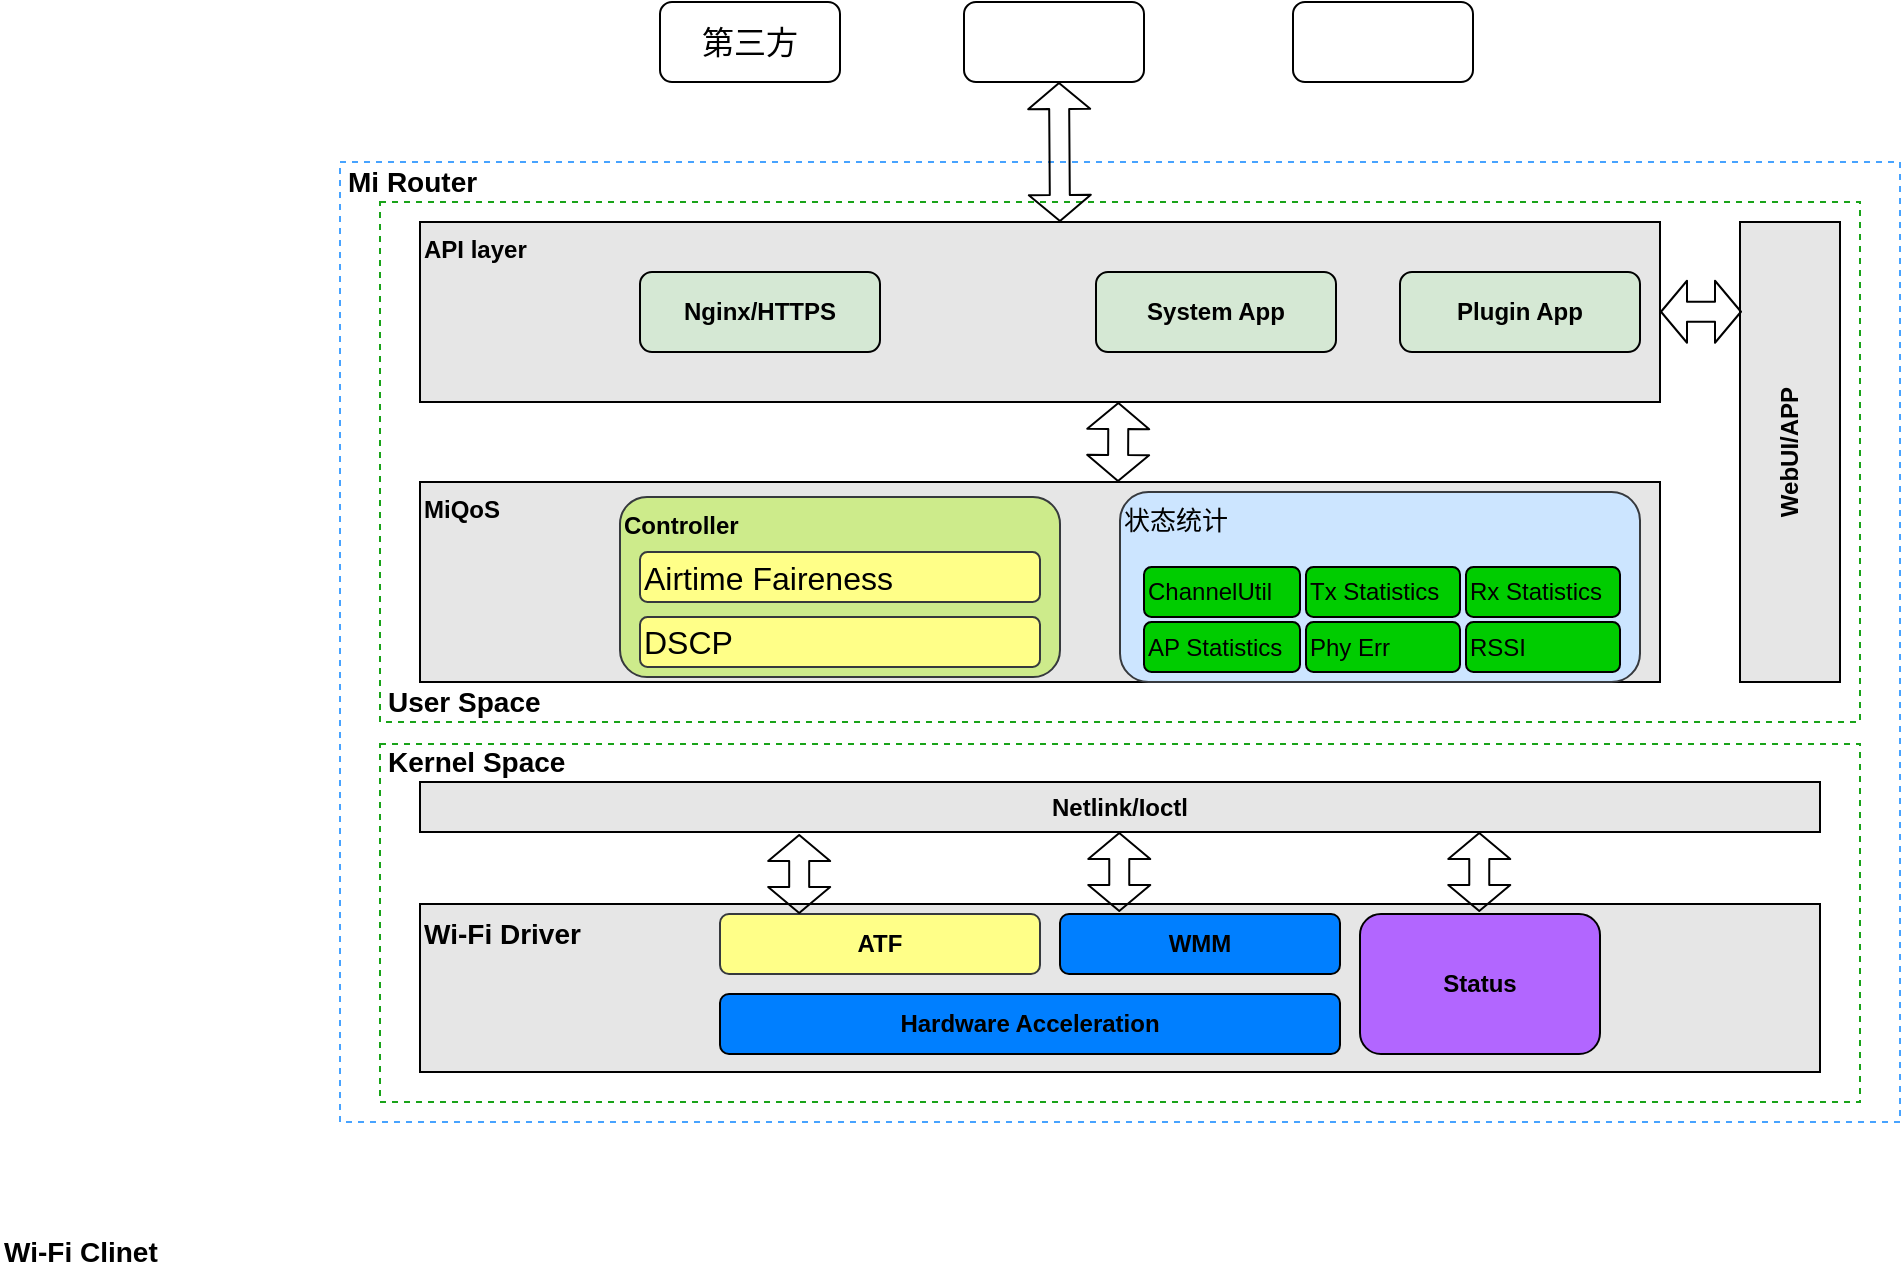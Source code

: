 <mxfile version="15.7.1" type="github" pages="2">
  <diagram name="ATF_WMM" id="c7558073-3199-34d8-9f00-42111426c3f3">
    <mxGraphModel dx="946" dy="550" grid="1" gridSize="10" guides="1" tooltips="1" connect="1" arrows="1" fold="1" page="1" pageScale="1" pageWidth="826" pageHeight="1169" background="none" math="0" shadow="0">
      <root>
        <mxCell id="0" />
        <mxCell id="1" parent="0" />
        <mxCell id="DEK25Kf2jzXjG4C_AE07-147" value="" style="rounded=0;whiteSpace=wrap;html=1;fillColor=#FFFFFF;opacity=90;strokeColor=#3399FF;dashed=1;strokeWidth=1;align=left;verticalAlign=top;" parent="1" vertex="1">
          <mxGeometry x="240" y="200" width="780" height="480" as="geometry" />
        </mxCell>
        <mxCell id="DEK25Kf2jzXjG4C_AE07-148" value="" style="rounded=0;whiteSpace=wrap;html=1;fillColor=#FFFFFF;opacity=90;strokeColor=#009900;dashed=1;strokeWidth=1;" parent="1" vertex="1">
          <mxGeometry x="260" y="220" width="740" height="260" as="geometry" />
        </mxCell>
        <mxCell id="DEK25Kf2jzXjG4C_AE07-149" value="API layer" style="rounded=0;whiteSpace=wrap;html=1;fillColor=#E6E6E6;align=left;verticalAlign=top;fontStyle=1" parent="1" vertex="1">
          <mxGeometry x="280" y="230" width="620" height="90" as="geometry" />
        </mxCell>
        <mxCell id="DEK25Kf2jzXjG4C_AE07-150" value="" style="rounded=0;whiteSpace=wrap;html=1;fillColor=#FFFFFF;opacity=90;strokeColor=#009900;dashed=1;strokeWidth=1;" parent="1" vertex="1">
          <mxGeometry x="260" y="491" width="740" height="179" as="geometry" />
        </mxCell>
        <mxCell id="DEK25Kf2jzXjG4C_AE07-151" value="" style="rounded=0;whiteSpace=wrap;html=1;fillColor=#E6E6E6;" parent="1" vertex="1">
          <mxGeometry x="280" y="571" width="700" height="84" as="geometry" />
        </mxCell>
        <mxCell id="DEK25Kf2jzXjG4C_AE07-152" value="&lt;b&gt;Netlink/Ioctl&lt;/b&gt;" style="rounded=0;whiteSpace=wrap;html=1;fillColor=#E6E6E6;" parent="1" vertex="1">
          <mxGeometry x="280" y="510" width="700" height="25" as="geometry" />
        </mxCell>
        <mxCell id="DEK25Kf2jzXjG4C_AE07-153" value="&lt;b style=&quot;font-size: 14px;&quot;&gt;Wi-Fi Driver&lt;/b&gt;" style="text;html=1;strokeColor=none;fillColor=none;align=left;verticalAlign=middle;whiteSpace=wrap;rounded=0;fontSize=14;" parent="1" vertex="1">
          <mxGeometry x="280" y="576" width="110" height="20" as="geometry" />
        </mxCell>
        <mxCell id="DEK25Kf2jzXjG4C_AE07-154" value="&lt;b&gt;ATF&lt;/b&gt;" style="rounded=1;whiteSpace=wrap;html=1;fillColor=#ffff88;strokeColor=#36393d;" parent="1" vertex="1">
          <mxGeometry x="430" y="576" width="160" height="30" as="geometry" />
        </mxCell>
        <mxCell id="DEK25Kf2jzXjG4C_AE07-155" value="&lt;b&gt;WMM&lt;/b&gt;" style="rounded=1;whiteSpace=wrap;html=1;fillColor=#007FFF;" parent="1" vertex="1">
          <mxGeometry x="600" y="576" width="140" height="30" as="geometry" />
        </mxCell>
        <mxCell id="DEK25Kf2jzXjG4C_AE07-156" value="&lt;b&gt;Status&lt;/b&gt;" style="rounded=1;whiteSpace=wrap;html=1;fillColor=#B266FF;" parent="1" vertex="1">
          <mxGeometry x="750" y="576" width="120" height="70" as="geometry" />
        </mxCell>
        <mxCell id="DEK25Kf2jzXjG4C_AE07-157" value="" style="endArrow=classic;startArrow=classic;html=1;shape=flexArrow;endSize=4;startSize=4;" parent="1" edge="1">
          <mxGeometry width="50" height="50" relative="1" as="geometry">
            <mxPoint x="469.59" y="576" as="sourcePoint" />
            <mxPoint x="469.59" y="536" as="targetPoint" />
          </mxGeometry>
        </mxCell>
        <mxCell id="DEK25Kf2jzXjG4C_AE07-158" value="" style="endArrow=classic;startArrow=classic;html=1;shape=flexArrow;endSize=4;startSize=4;" parent="1" edge="1">
          <mxGeometry width="50" height="50" relative="1" as="geometry">
            <mxPoint x="629.63" y="575" as="sourcePoint" />
            <mxPoint x="629.63" y="535" as="targetPoint" />
          </mxGeometry>
        </mxCell>
        <mxCell id="DEK25Kf2jzXjG4C_AE07-159" value="" style="endArrow=classic;startArrow=classic;html=1;shape=flexArrow;endSize=4;startSize=4;" parent="1" edge="1">
          <mxGeometry width="50" height="50" relative="1" as="geometry">
            <mxPoint x="809.63" y="575" as="sourcePoint" />
            <mxPoint x="809.63" y="535" as="targetPoint" />
          </mxGeometry>
        </mxCell>
        <mxCell id="DEK25Kf2jzXjG4C_AE07-162" value="&lt;b style=&quot;font-size: 14px;&quot;&gt;Kernel Space&lt;/b&gt;" style="text;html=1;strokeColor=none;fillColor=none;align=left;verticalAlign=middle;whiteSpace=wrap;rounded=0;fontSize=14;" parent="1" vertex="1">
          <mxGeometry x="262" y="490" width="100" height="20" as="geometry" />
        </mxCell>
        <mxCell id="DEK25Kf2jzXjG4C_AE07-163" value="&lt;b style=&quot;font-size: 14px;&quot;&gt;User Space&lt;/b&gt;" style="text;html=1;strokeColor=none;fillColor=none;align=left;verticalAlign=middle;whiteSpace=wrap;rounded=0;fontSize=14;" parent="1" vertex="1">
          <mxGeometry x="262" y="460" width="100" height="20" as="geometry" />
        </mxCell>
        <mxCell id="DEK25Kf2jzXjG4C_AE07-164" value="MiQoS" style="rounded=0;whiteSpace=wrap;html=1;fillColor=#E6E6E6;align=left;verticalAlign=top;fontStyle=1" parent="1" vertex="1">
          <mxGeometry x="280" y="360" width="620" height="100" as="geometry" />
        </mxCell>
        <mxCell id="DEK25Kf2jzXjG4C_AE07-165" value="&lt;b&gt;Controller&lt;br /&gt;&lt;/b&gt;" style="rounded=1;whiteSpace=wrap;html=1;fillColor=#cdeb8b;align=left;verticalAlign=top;strokeColor=#36393d;" parent="1" vertex="1">
          <mxGeometry x="380" y="367.5" width="220" height="90" as="geometry" />
        </mxCell>
        <mxCell id="DEK25Kf2jzXjG4C_AE07-169" value="&lt;b&gt;Hardware Acceleration&lt;/b&gt;" style="rounded=1;whiteSpace=wrap;html=1;fillColor=#007FFF;" parent="1" vertex="1">
          <mxGeometry x="430" y="616" width="310" height="30" as="geometry" />
        </mxCell>
        <mxCell id="DEK25Kf2jzXjG4C_AE07-171" value="&lt;span style=&quot;font-size: 13px&quot;&gt;状态统计&lt;br style=&quot;font-size: 13px&quot;&gt;&lt;/span&gt;" style="rounded=1;whiteSpace=wrap;html=1;fillColor=#cce5ff;align=left;verticalAlign=top;fontSize=13;strokeColor=#36393d;" parent="1" vertex="1">
          <mxGeometry x="630" y="365" width="260" height="95" as="geometry" />
        </mxCell>
        <mxCell id="DEK25Kf2jzXjG4C_AE07-172" value="&lt;font style=&quot;font-size: 12px;&quot;&gt;ChannelUtil&lt;/font&gt;" style="rounded=1;whiteSpace=wrap;html=1;strokeColor=#000000;strokeWidth=1;fillColor=#00CC00;fontSize=12;align=left;" parent="1" vertex="1">
          <mxGeometry x="642" y="402.5" width="78" height="25" as="geometry" />
        </mxCell>
        <mxCell id="DEK25Kf2jzXjG4C_AE07-173" value="&lt;font style=&quot;font-size: 12px;&quot;&gt;Tx Statistics&lt;/font&gt;" style="rounded=1;whiteSpace=wrap;html=1;strokeColor=#000000;strokeWidth=1;fillColor=#00CC00;fontSize=12;align=left;" parent="1" vertex="1">
          <mxGeometry x="723" y="402.5" width="77" height="25" as="geometry" />
        </mxCell>
        <mxCell id="DEK25Kf2jzXjG4C_AE07-174" value="&lt;font style=&quot;font-size: 12px;&quot;&gt;Rx Statistics&lt;/font&gt;" style="rounded=1;whiteSpace=wrap;html=1;strokeColor=#000000;strokeWidth=1;fillColor=#00CC00;fontSize=12;align=left;" parent="1" vertex="1">
          <mxGeometry x="803" y="402.5" width="77" height="25" as="geometry" />
        </mxCell>
        <mxCell id="DEK25Kf2jzXjG4C_AE07-175" value="&lt;font style=&quot;font-size: 12px;&quot;&gt;RSSI&lt;/font&gt;" style="rounded=1;whiteSpace=wrap;html=1;strokeColor=#000000;strokeWidth=1;fillColor=#00CC00;fontSize=12;align=left;" parent="1" vertex="1">
          <mxGeometry x="803" y="430" width="77" height="25" as="geometry" />
        </mxCell>
        <mxCell id="DEK25Kf2jzXjG4C_AE07-176" value="&lt;font style=&quot;font-size: 12px;&quot;&gt;Phy Err&lt;/font&gt;" style="rounded=1;whiteSpace=wrap;html=1;strokeColor=#000000;strokeWidth=1;fillColor=#00CC00;fontSize=12;align=left;" parent="1" vertex="1">
          <mxGeometry x="723" y="430" width="77" height="25" as="geometry" />
        </mxCell>
        <mxCell id="DEK25Kf2jzXjG4C_AE07-177" value="&lt;font style=&quot;font-size: 12px;&quot;&gt;AP Statistics&lt;/font&gt;" style="rounded=1;whiteSpace=wrap;html=1;strokeColor=#000000;strokeWidth=1;fillColor=#00CC00;fontSize=12;align=left;" parent="1" vertex="1">
          <mxGeometry x="642" y="430" width="78" height="25" as="geometry" />
        </mxCell>
        <mxCell id="DEK25Kf2jzXjG4C_AE07-178" value="&lt;span style=&quot;font-size: 16px;&quot;&gt;DSCP&lt;/span&gt;" style="rounded=1;whiteSpace=wrap;html=1;strokeColor=#36393d;strokeWidth=1;fillColor=#ffff88;fontSize=16;align=left;" parent="1" vertex="1">
          <mxGeometry x="390" y="427.5" width="200" height="25" as="geometry" />
        </mxCell>
        <mxCell id="DEK25Kf2jzXjG4C_AE07-179" value="&lt;span style=&quot;font-size: 16px;&quot;&gt;Airtime Faireness&lt;/span&gt;" style="rounded=1;whiteSpace=wrap;html=1;strokeColor=#36393d;strokeWidth=1;fillColor=#ffff88;fontSize=16;align=left;" parent="1" vertex="1">
          <mxGeometry x="390" y="395" width="200" height="25" as="geometry" />
        </mxCell>
        <mxCell id="DEK25Kf2jzXjG4C_AE07-181" value="Nginx/HTTPS" style="rounded=1;whiteSpace=wrap;html=1;fillColor=#D5E8D4;align=center;verticalAlign=middle;fontStyle=1" parent="1" vertex="1">
          <mxGeometry x="390" y="255" width="120" height="40" as="geometry" />
        </mxCell>
        <mxCell id="DEK25Kf2jzXjG4C_AE07-182" value="System App" style="rounded=1;whiteSpace=wrap;html=1;fillColor=#D5E8D4;align=center;verticalAlign=middle;fontStyle=1" parent="1" vertex="1">
          <mxGeometry x="618" y="255" width="120" height="40" as="geometry" />
        </mxCell>
        <mxCell id="DEK25Kf2jzXjG4C_AE07-183" value="Plugin App" style="rounded=1;whiteSpace=wrap;html=1;fillColor=#D5E8D4;align=center;verticalAlign=middle;fontStyle=1" parent="1" vertex="1">
          <mxGeometry x="770" y="255" width="120" height="40" as="geometry" />
        </mxCell>
        <mxCell id="DEK25Kf2jzXjG4C_AE07-184" value="WebUI/APP" style="rounded=0;whiteSpace=wrap;html=1;fillColor=#E6E6E6;align=center;verticalAlign=middle;fontStyle=1;horizontal=0;" parent="1" vertex="1">
          <mxGeometry x="940" y="230" width="50" height="230" as="geometry" />
        </mxCell>
        <mxCell id="DEK25Kf2jzXjG4C_AE07-185" value="" style="endArrow=classic;startArrow=block;html=1;shape=flexArrow;endSize=4;startSize=4;startFill=0;" parent="1" edge="1">
          <mxGeometry width="50" height="50" relative="1" as="geometry">
            <mxPoint x="900" y="274.87" as="sourcePoint" />
            <mxPoint x="941" y="274.87" as="targetPoint" />
          </mxGeometry>
        </mxCell>
        <mxCell id="DEK25Kf2jzXjG4C_AE07-186" value="" style="endArrow=classic;startArrow=classic;html=1;shape=flexArrow;endSize=4;startSize=4;" parent="1" edge="1">
          <mxGeometry width="50" height="50" relative="1" as="geometry">
            <mxPoint x="629" y="360" as="sourcePoint" />
            <mxPoint x="629.19" y="320" as="targetPoint" />
          </mxGeometry>
        </mxCell>
        <mxCell id="DEK25Kf2jzXjG4C_AE07-187" value="&lt;b style=&quot;font-size: 14px;&quot;&gt;Mi Router&lt;/b&gt;" style="text;html=1;strokeColor=none;fillColor=none;align=left;verticalAlign=middle;whiteSpace=wrap;rounded=0;fontSize=14;" parent="1" vertex="1">
          <mxGeometry x="242" y="200" width="100" height="20" as="geometry" />
        </mxCell>
        <mxCell id="DEK25Kf2jzXjG4C_AE07-188" value="&lt;b&gt;Wi-Fi Clinet&lt;/b&gt;" style="text;html=1;strokeColor=none;fillColor=none;align=left;verticalAlign=middle;whiteSpace=wrap;rounded=0;fontSize=14;" parent="1" vertex="1">
          <mxGeometry x="70" y="735" width="108" height="20" as="geometry" />
        </mxCell>
        <mxCell id="DEK25Kf2jzXjG4C_AE07-189" value="" style="endArrow=classic;startArrow=classic;html=1;shape=flexArrow;endSize=4;startSize=4;" parent="1" edge="1">
          <mxGeometry width="50" height="50" relative="1" as="geometry">
            <mxPoint x="600" y="230" as="sourcePoint" />
            <mxPoint x="599.5" y="160" as="targetPoint" />
          </mxGeometry>
        </mxCell>
        <mxCell id="DEK25Kf2jzXjG4C_AE07-190" value="第三方" style="rounded=1;whiteSpace=wrap;html=1;fontSize=16;" parent="1" vertex="1">
          <mxGeometry x="400" y="120" width="90" height="40" as="geometry" />
        </mxCell>
        <mxCell id="DEK25Kf2jzXjG4C_AE07-191" value="" style="rounded=1;whiteSpace=wrap;html=1;fontSize=16;" parent="1" vertex="1">
          <mxGeometry x="716.5" y="120" width="90" height="40" as="geometry" />
        </mxCell>
        <mxCell id="DEK25Kf2jzXjG4C_AE07-192" value="" style="rounded=1;whiteSpace=wrap;html=1;fontSize=16;" parent="1" vertex="1">
          <mxGeometry x="552" y="120" width="90" height="40" as="geometry" />
        </mxCell>
      </root>
    </mxGraphModel>
  </diagram>
  <diagram id="-qE_6DPb9jDE1ilPSmkp" name="总体">
    <mxGraphModel dx="946" dy="550" grid="1" gridSize="10" guides="1" tooltips="1" connect="1" arrows="1" fold="1" page="1" pageScale="1" pageWidth="827" pageHeight="1169" math="0" shadow="0">
      <root>
        <mxCell id="Z2wnVGvjap2zY9WZ33MS-0" />
        <mxCell id="Z2wnVGvjap2zY9WZ33MS-1" parent="Z2wnVGvjap2zY9WZ33MS-0" />
        <mxCell id="Z2wnVGvjap2zY9WZ33MS-16" value="" style="rounded=1;whiteSpace=wrap;html=1;fontSize=16;dashed=1;" parent="Z2wnVGvjap2zY9WZ33MS-1" vertex="1">
          <mxGeometry x="570" y="330" width="160" height="270" as="geometry" />
        </mxCell>
        <mxCell id="Z2wnVGvjap2zY9WZ33MS-15" value="" style="rounded=1;whiteSpace=wrap;html=1;fontSize=16;dashed=1;" parent="Z2wnVGvjap2zY9WZ33MS-1" vertex="1">
          <mxGeometry x="164" y="330" width="400" height="272.5" as="geometry" />
        </mxCell>
        <mxCell id="Z2wnVGvjap2zY9WZ33MS-14" value="" style="rounded=1;whiteSpace=wrap;html=1;fontSize=16;dashed=1;" parent="Z2wnVGvjap2zY9WZ33MS-1" vertex="1">
          <mxGeometry y="330" width="160" height="270" as="geometry" />
        </mxCell>
        <mxCell id="Z2wnVGvjap2zY9WZ33MS-2" value="链路状态检测" style="rounded=1;whiteSpace=wrap;html=1;fontSize=16;" parent="Z2wnVGvjap2zY9WZ33MS-1" vertex="1">
          <mxGeometry x="170" y="522.5" width="380" height="60" as="geometry" />
        </mxCell>
        <mxCell id="Z2wnVGvjap2zY9WZ33MS-3" value="网络配置过程优化" style="rounded=1;whiteSpace=wrap;html=1;fontSize=16;" parent="Z2wnVGvjap2zY9WZ33MS-1" vertex="1">
          <mxGeometry x="170" y="447.5" width="230" height="60" as="geometry" />
        </mxCell>
        <mxCell id="Z2wnVGvjap2zY9WZ33MS-4" value="Mesh网络自愈" style="rounded=1;whiteSpace=wrap;html=1;fontSize=16;" parent="Z2wnVGvjap2zY9WZ33MS-1" vertex="1">
          <mxGeometry x="170" y="377.5" width="120" height="60" as="geometry" />
        </mxCell>
        <mxCell id="Z2wnVGvjap2zY9WZ33MS-5" value="WAN口盲插" style="rounded=1;whiteSpace=wrap;html=1;fontSize=16;" parent="Z2wnVGvjap2zY9WZ33MS-1" vertex="1">
          <mxGeometry x="300" y="377.5" width="100" height="60" as="geometry" />
        </mxCell>
        <mxCell id="Z2wnVGvjap2zY9WZ33MS-6" value="故障提示/诊断" style="rounded=1;whiteSpace=wrap;html=1;fontSize=16;" parent="Z2wnVGvjap2zY9WZ33MS-1" vertex="1">
          <mxGeometry x="410" y="447.5" width="140" height="60" as="geometry" />
        </mxCell>
        <mxCell id="Z2wnVGvjap2zY9WZ33MS-7" value="双WAN&lt;br&gt;链路备援" style="rounded=1;whiteSpace=wrap;html=1;fontSize=16;" parent="Z2wnVGvjap2zY9WZ33MS-1" vertex="1">
          <mxGeometry x="410" y="377.5" width="140" height="60" as="geometry" />
        </mxCell>
        <mxCell id="Z2wnVGvjap2zY9WZ33MS-8" value="双WAN&lt;br&gt;智能分流" style="rounded=1;whiteSpace=wrap;html=1;fontSize=16;" parent="Z2wnVGvjap2zY9WZ33MS-1" vertex="1">
          <mxGeometry x="580" y="450" width="140" height="60" as="geometry" />
        </mxCell>
        <mxCell id="Z2wnVGvjap2zY9WZ33MS-9" value="LAN口&lt;br&gt;链路聚合" style="rounded=1;whiteSpace=wrap;html=1;fontSize=16;" parent="Z2wnVGvjap2zY9WZ33MS-1" vertex="1">
          <mxGeometry x="580" y="522.5" width="140" height="60" as="geometry" />
        </mxCell>
        <mxCell id="Z2wnVGvjap2zY9WZ33MS-10" value="游戏加速" style="rounded=1;whiteSpace=wrap;html=1;fontSize=16;" parent="Z2wnVGvjap2zY9WZ33MS-1" vertex="1">
          <mxGeometry x="10" y="380" width="140" height="60" as="geometry" />
        </mxCell>
        <mxCell id="Z2wnVGvjap2zY9WZ33MS-11" value="视频会议加速" style="rounded=1;whiteSpace=wrap;html=1;fontSize=16;" parent="Z2wnVGvjap2zY9WZ33MS-1" vertex="1">
          <mxGeometry x="10" y="450" width="140" height="60" as="geometry" />
        </mxCell>
        <mxCell id="Z2wnVGvjap2zY9WZ33MS-12" value="ATF/WMM服务" style="rounded=1;whiteSpace=wrap;html=1;fontSize=16;" parent="Z2wnVGvjap2zY9WZ33MS-1" vertex="1">
          <mxGeometry x="10" y="525" width="140" height="60" as="geometry" />
        </mxCell>
        <mxCell id="glC0cNFJoJ9NERkzKeOL-0" value="网络加速" style="text;html=1;strokeColor=none;fillColor=none;align=center;verticalAlign=middle;whiteSpace=wrap;rounded=0;" vertex="1" parent="Z2wnVGvjap2zY9WZ33MS-1">
          <mxGeometry x="40" y="340" width="60" height="30" as="geometry" />
        </mxCell>
        <mxCell id="glC0cNFJoJ9NERkzKeOL-1" value="网络自愈" style="text;html=1;strokeColor=none;fillColor=none;align=center;verticalAlign=middle;whiteSpace=wrap;rounded=0;" vertex="1" parent="Z2wnVGvjap2zY9WZ33MS-1">
          <mxGeometry x="320" y="340" width="60" height="30" as="geometry" />
        </mxCell>
        <mxCell id="glC0cNFJoJ9NERkzKeOL-2" value="带宽保障" style="text;html=1;strokeColor=none;fillColor=none;align=center;verticalAlign=middle;whiteSpace=wrap;rounded=0;" vertex="1" parent="Z2wnVGvjap2zY9WZ33MS-1">
          <mxGeometry x="630" y="340" width="60" height="30" as="geometry" />
        </mxCell>
      </root>
    </mxGraphModel>
  </diagram>
</mxfile>
